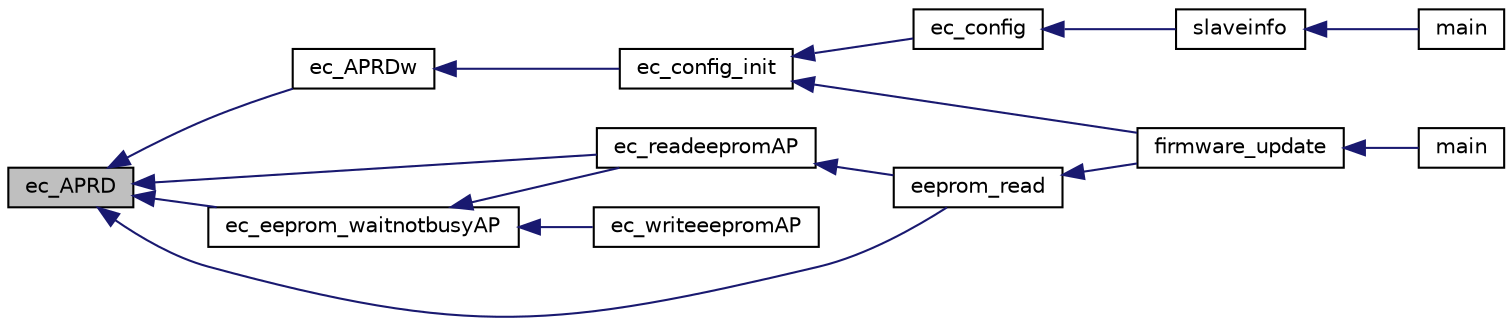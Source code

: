 digraph "ec_APRD"
{
 // INTERACTIVE_SVG=YES
  edge [fontname="Helvetica",fontsize="10",labelfontname="Helvetica",labelfontsize="10"];
  node [fontname="Helvetica",fontsize="10",shape=record];
  rankdir="LR";
  Node1 [label="ec_APRD",height=0.2,width=0.4,color="black", fillcolor="grey75", style="filled" fontcolor="black"];
  Node1 -> Node2 [dir="back",color="midnightblue",fontsize="10",style="solid",fontname="Helvetica"];
  Node2 [label="ec_APRDw",height=0.2,width=0.4,color="black", fillcolor="white", style="filled",URL="$ethercatbase_8h.html#ae04f6096929eed658625620ba507b219"];
  Node2 -> Node3 [dir="back",color="midnightblue",fontsize="10",style="solid",fontname="Helvetica"];
  Node3 [label="ec_config_init",height=0.2,width=0.4,color="black", fillcolor="white", style="filled",URL="$ethercatconfig_8h.html#ae9128b2cb982fd03fae9105d746f8656"];
  Node3 -> Node4 [dir="back",color="midnightblue",fontsize="10",style="solid",fontname="Helvetica"];
  Node4 [label="ec_config",height=0.2,width=0.4,color="black", fillcolor="white", style="filled",URL="$ethercatconfig_8h.html#a502e65cce3b0b5f8dbcabf6f25dab351"];
  Node4 -> Node5 [dir="back",color="midnightblue",fontsize="10",style="solid",fontname="Helvetica"];
  Node5 [label="slaveinfo",height=0.2,width=0.4,color="black", fillcolor="white", style="filled",URL="$slaveinfo_8c.html#a3552c609d2e51520c4afde65240a22d6"];
  Node5 -> Node6 [dir="back",color="midnightblue",fontsize="10",style="solid",fontname="Helvetica"];
  Node6 [label="main",height=0.2,width=0.4,color="black", fillcolor="white", style="filled",URL="$slaveinfo_8c.html#a0ddf1224851353fc92bfbff6f499fa97"];
  Node3 -> Node7 [dir="back",color="midnightblue",fontsize="10",style="solid",fontname="Helvetica"];
  Node7 [label="firmware_update",height=0.2,width=0.4,color="black", fillcolor="white", style="filled",URL="$fw__update_8c.html#a9e518a566b750155578e5328f5485c73"];
  Node7 -> Node8 [dir="back",color="midnightblue",fontsize="10",style="solid",fontname="Helvetica"];
  Node8 [label="main",height=0.2,width=0.4,color="black", fillcolor="white", style="filled",URL="$main_8xc.html#a840291bc02cba5474a4cb46a9b9566fe"];
  Node1 -> Node9 [dir="back",color="midnightblue",fontsize="10",style="solid",fontname="Helvetica"];
  Node9 [label="ec_eeprom_waitnotbusyAP",height=0.2,width=0.4,color="black", fillcolor="white", style="filled",URL="$ethercatmain_8c.html#af4b40499a69dd20db5aa8da081c7274f"];
  Node9 -> Node10 [dir="back",color="midnightblue",fontsize="10",style="solid",fontname="Helvetica"];
  Node10 [label="ec_readeepromAP",height=0.2,width=0.4,color="black", fillcolor="white", style="filled",URL="$ethercatmain_8h.html#ad1f3c620e76b3395d7deccc23ef0f8c5"];
  Node10 -> Node11 [dir="back",color="midnightblue",fontsize="10",style="solid",fontname="Helvetica"];
  Node11 [label="eeprom_read",height=0.2,width=0.4,color="black", fillcolor="white", style="filled",URL="$fw__update_8c.html#a1f7b392753323c242f0c4fafb71def77"];
  Node11 -> Node7 [dir="back",color="midnightblue",fontsize="10",style="solid",fontname="Helvetica"];
  Node9 -> Node12 [dir="back",color="midnightblue",fontsize="10",style="solid",fontname="Helvetica"];
  Node12 [label="ec_writeeepromAP",height=0.2,width=0.4,color="black", fillcolor="white", style="filled",URL="$ethercatmain_8h.html#a968dc550dde8340fbe80032f81662427"];
  Node1 -> Node10 [dir="back",color="midnightblue",fontsize="10",style="solid",fontname="Helvetica"];
  Node1 -> Node11 [dir="back",color="midnightblue",fontsize="10",style="solid",fontname="Helvetica"];
}

